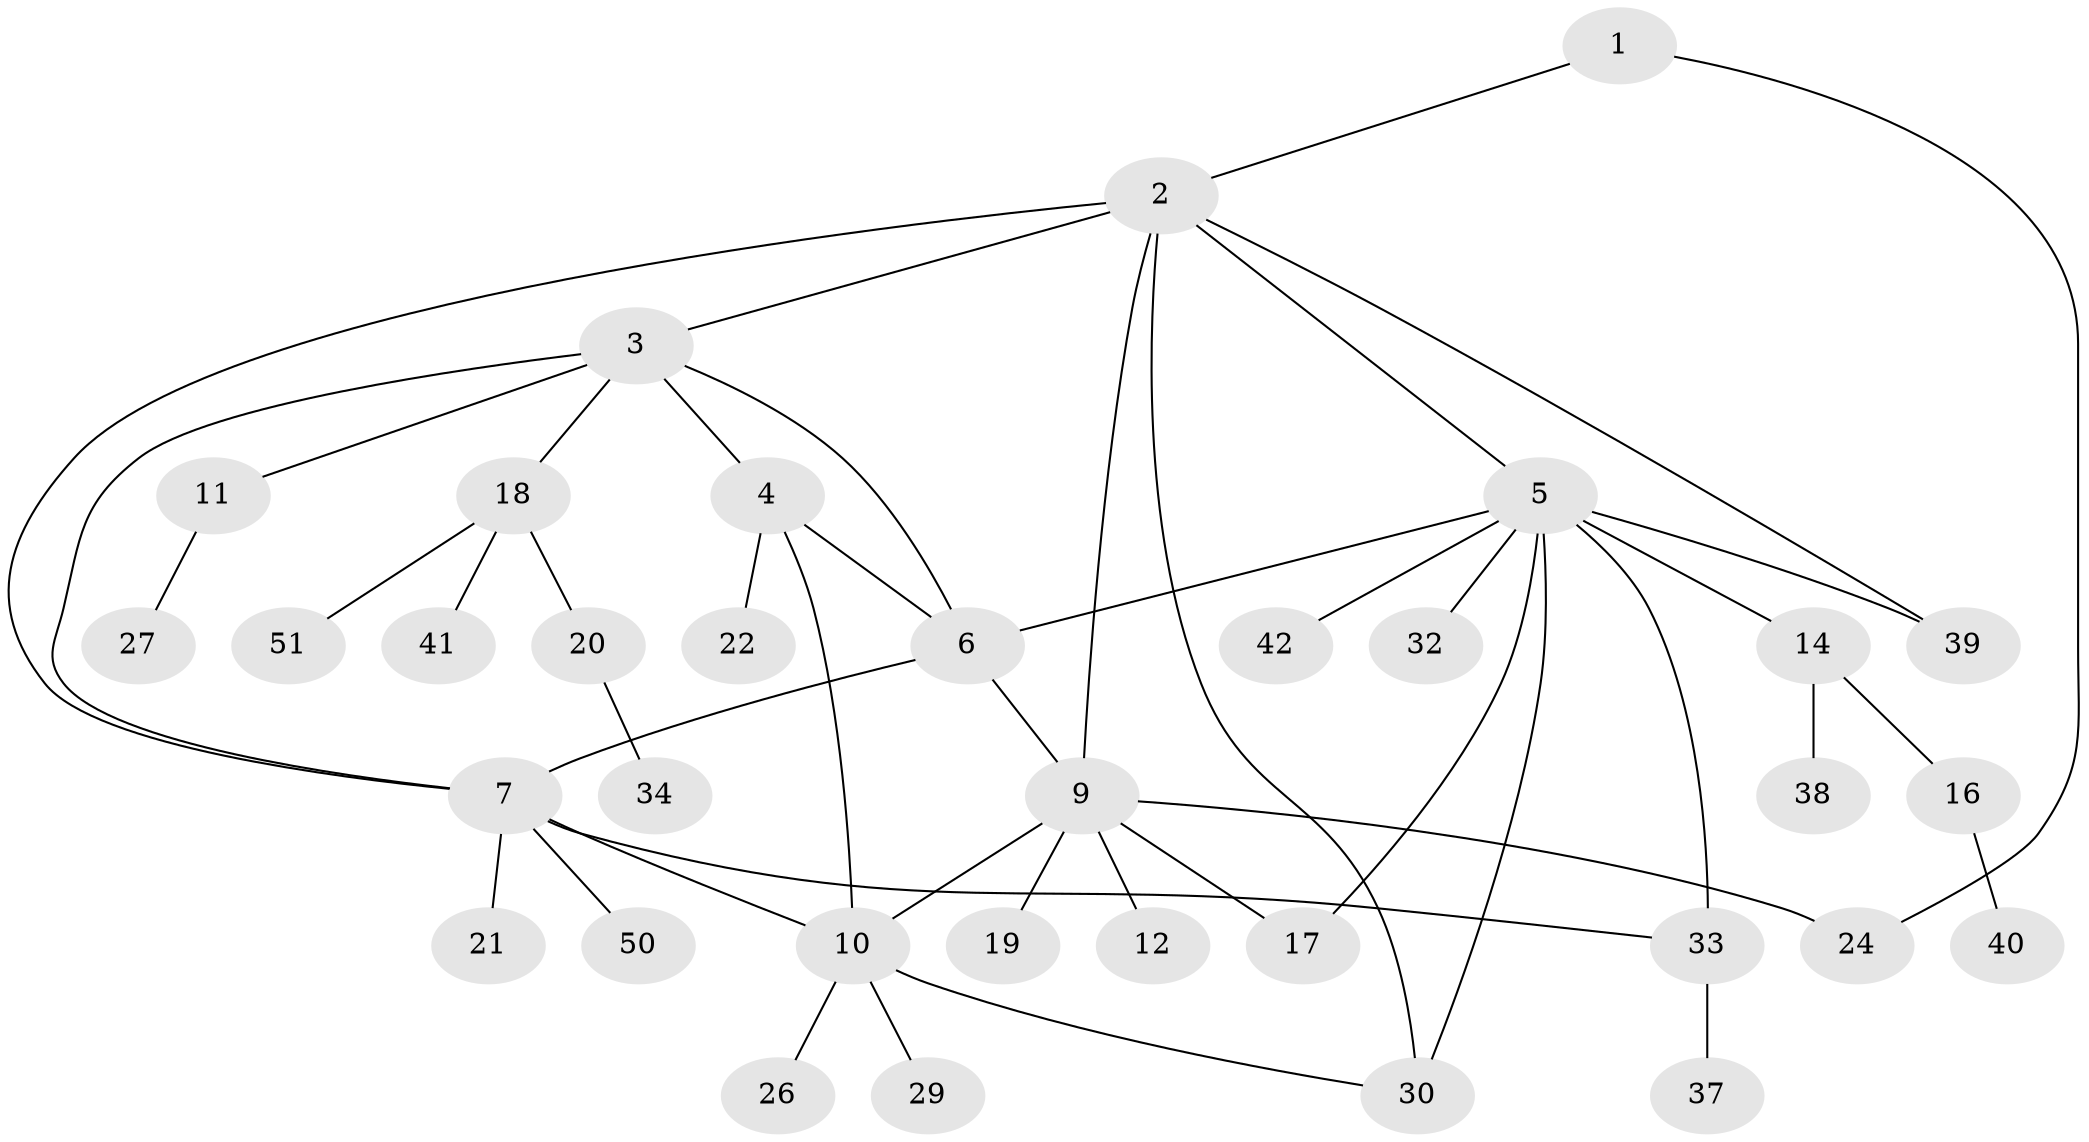 // Generated by graph-tools (version 1.1) at 2025/52/02/27/25 19:52:14]
// undirected, 35 vertices, 47 edges
graph export_dot {
graph [start="1"]
  node [color=gray90,style=filled];
  1;
  2 [super="+44"];
  3 [super="+36"];
  4 [super="+13"];
  5 [super="+35"];
  6;
  7 [super="+8"];
  9 [super="+47"];
  10 [super="+25"];
  11;
  12 [super="+15"];
  14 [super="+49"];
  16 [super="+28"];
  17 [super="+23"];
  18 [super="+31"];
  19;
  20;
  21 [super="+48"];
  22;
  24 [super="+45"];
  26;
  27;
  29;
  30 [super="+46"];
  32;
  33 [super="+43"];
  34;
  37;
  38;
  39;
  40;
  41;
  42;
  50;
  51;
  1 -- 2;
  1 -- 24;
  2 -- 3;
  2 -- 5;
  2 -- 9;
  2 -- 39;
  2 -- 30;
  2 -- 7;
  3 -- 4;
  3 -- 6;
  3 -- 7;
  3 -- 11;
  3 -- 18;
  4 -- 10;
  4 -- 6;
  4 -- 22;
  5 -- 6;
  5 -- 14;
  5 -- 17;
  5 -- 32;
  5 -- 39;
  5 -- 42;
  5 -- 30;
  5 -- 33;
  6 -- 7;
  6 -- 9;
  7 -- 33;
  7 -- 50;
  7 -- 21;
  7 -- 10;
  9 -- 10;
  9 -- 12;
  9 -- 19;
  9 -- 24;
  9 -- 17;
  10 -- 29;
  10 -- 30;
  10 -- 26;
  11 -- 27;
  14 -- 16;
  14 -- 38;
  16 -- 40;
  18 -- 20;
  18 -- 41;
  18 -- 51;
  20 -- 34;
  33 -- 37;
}
